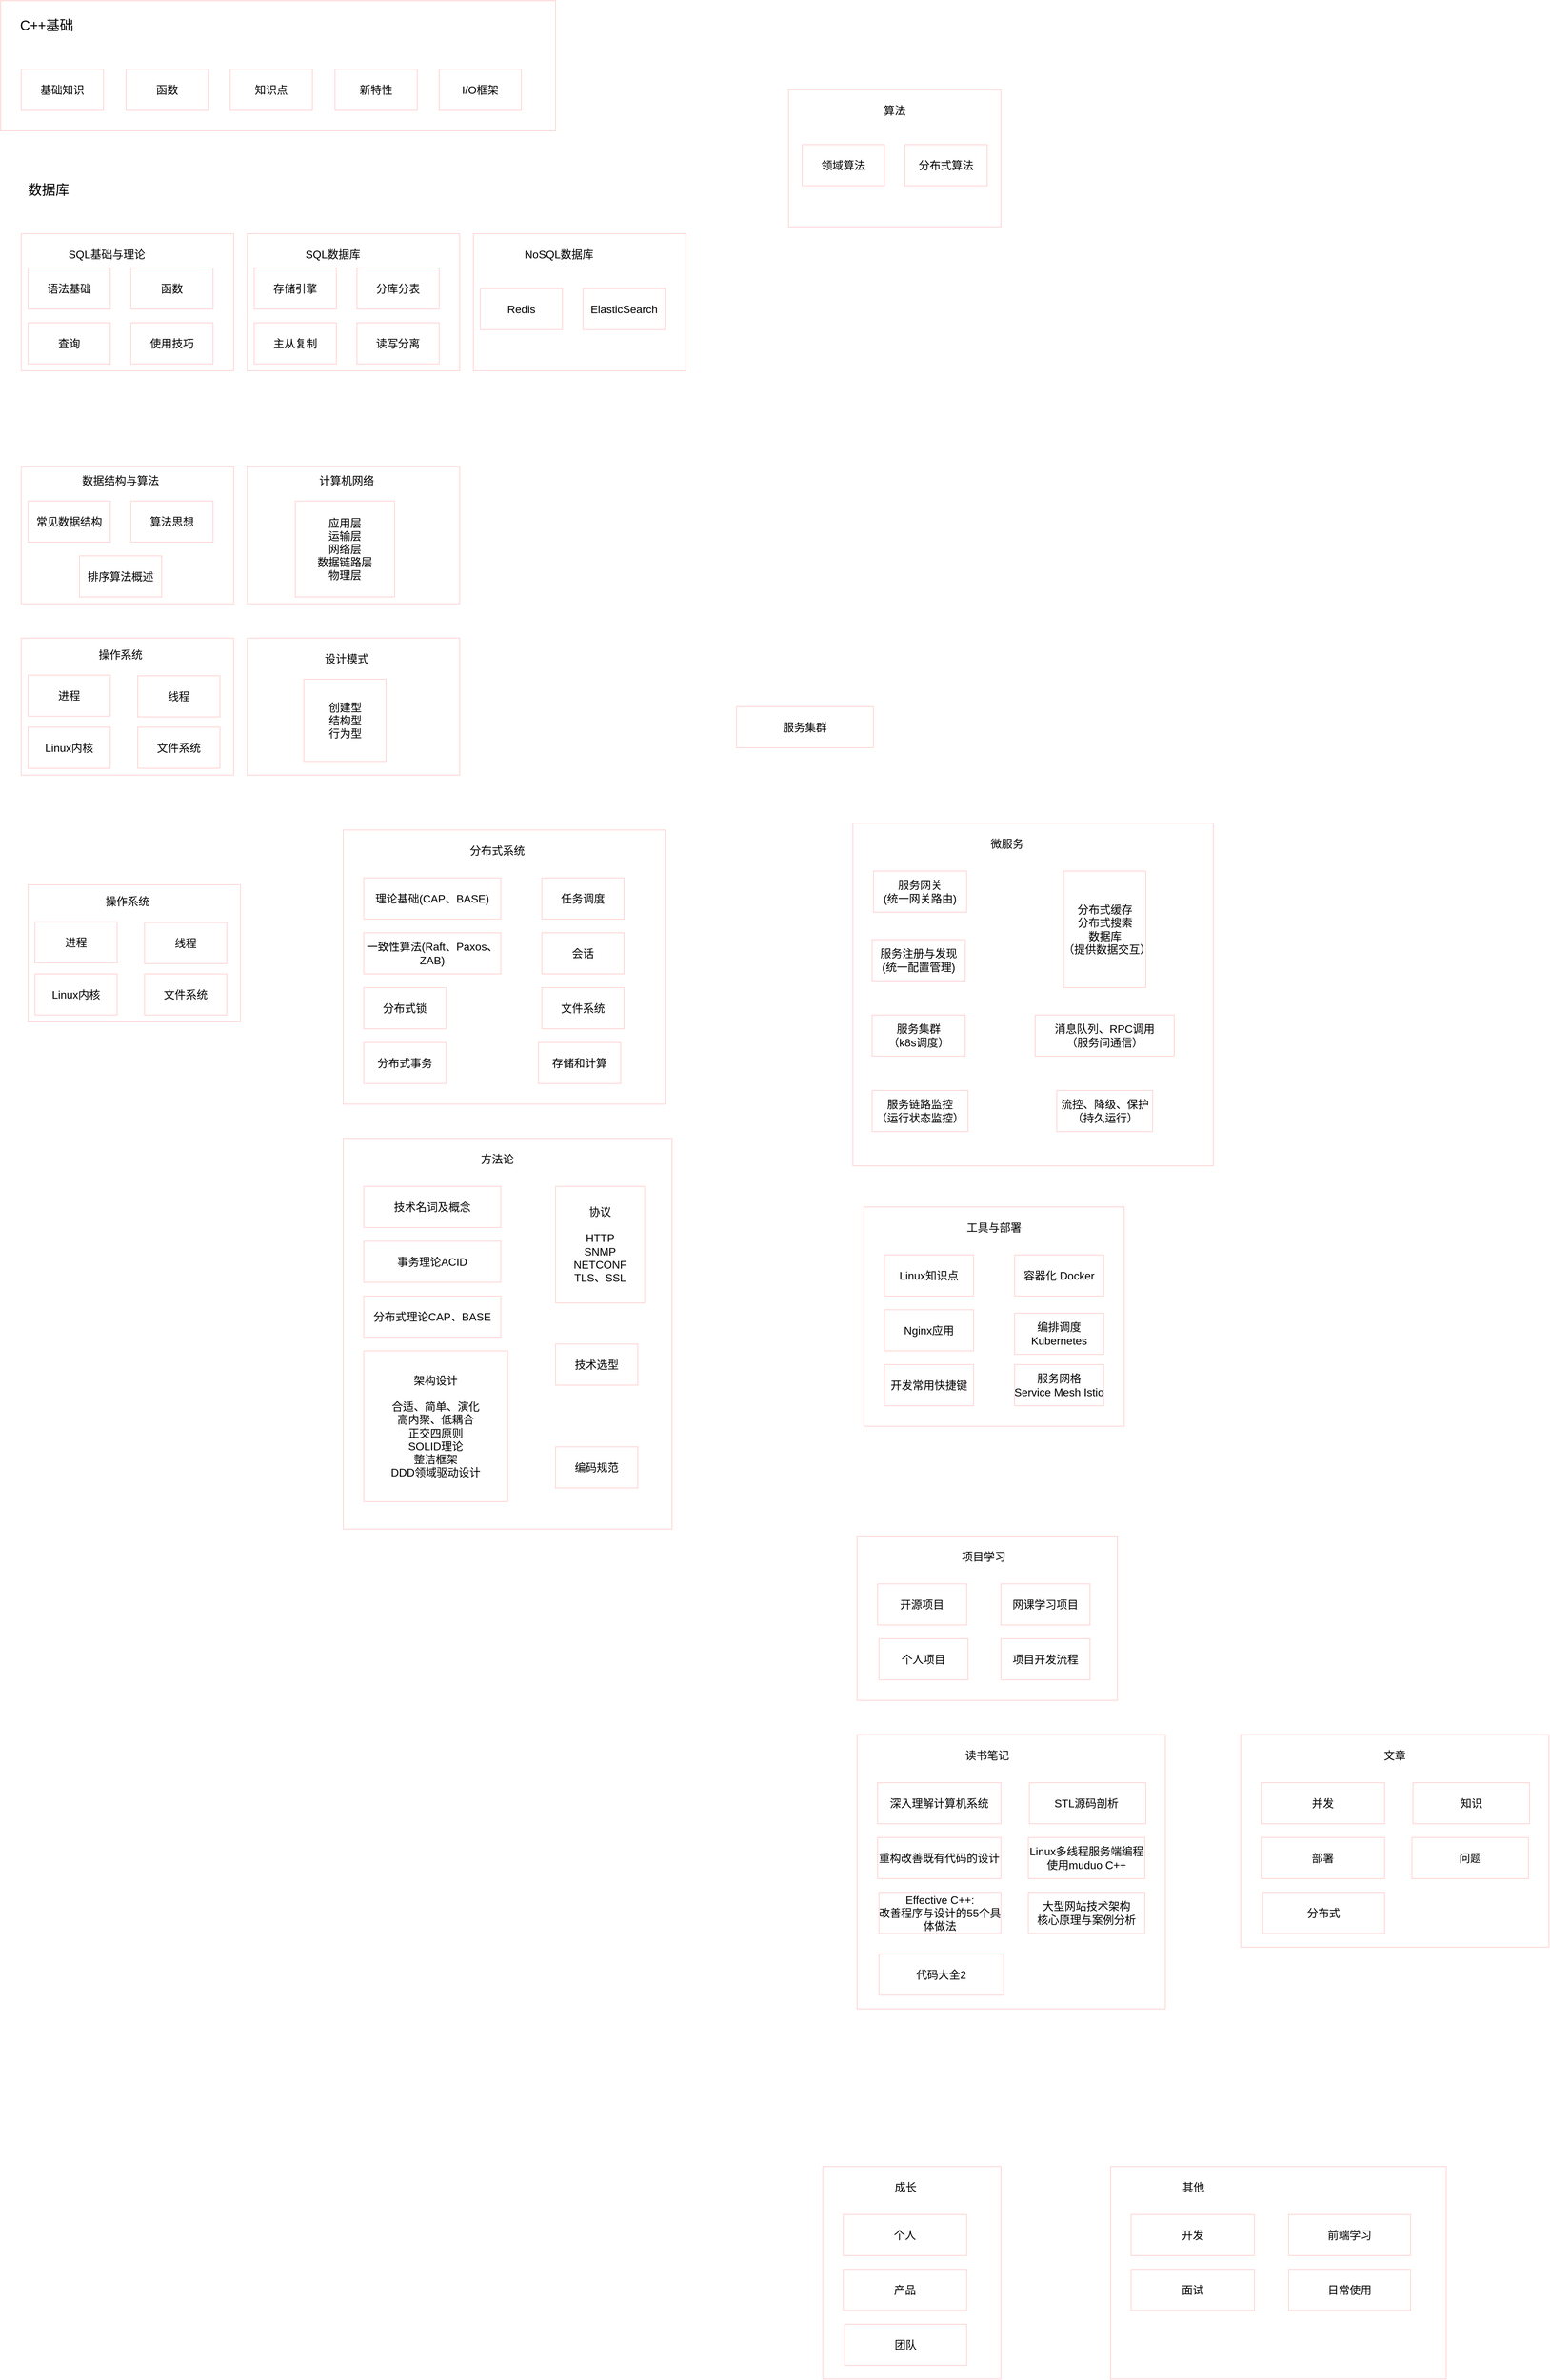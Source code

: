 <mxfile version="15.1.3" type="device" pages="2"><diagram id="L3kDG6vEDLXLp_J7r8-u" name="第 1 页"><mxGraphModel dx="1422" dy="822" grid="1" gridSize="10" guides="1" tooltips="1" connect="1" arrows="1" fold="1" page="1" pageScale="1" pageWidth="1169" pageHeight="1654" math="0" shadow="0"><root><mxCell id="0"/><mxCell id="1" parent="0"/><mxCell id="jXRZg0s14KDY0kS4Sc-1-5" value="" style="rounded=0;whiteSpace=wrap;html=1;strokeColor=#FFCCCC;" parent="1" vertex="1"><mxGeometry x="40" y="200" width="810" height="190" as="geometry"/></mxCell><mxCell id="jXRZg0s14KDY0kS4Sc-1-6" value="基础知识" style="rounded=0;whiteSpace=wrap;html=1;strokeColor=#FFCCCC;fontSize=16;spacing=0;" parent="1" vertex="1"><mxGeometry x="70" y="300" width="120" height="60" as="geometry"/></mxCell><mxCell id="jXRZg0s14KDY0kS4Sc-1-7" value="函数" style="rounded=0;whiteSpace=wrap;html=1;strokeColor=#FFCCCC;fontSize=16;spacing=0;" parent="1" vertex="1"><mxGeometry x="223" y="300" width="120" height="60" as="geometry"/></mxCell><mxCell id="jXRZg0s14KDY0kS4Sc-1-8" value="知识点" style="rounded=0;whiteSpace=wrap;html=1;strokeColor=#FFCCCC;fontSize=16;spacing=0;" parent="1" vertex="1"><mxGeometry x="375" y="300" width="120" height="60" as="geometry"/></mxCell><mxCell id="jXRZg0s14KDY0kS4Sc-1-9" value="新特性" style="rounded=0;whiteSpace=wrap;html=1;strokeColor=#FFCCCC;fontSize=16;spacing=0;" parent="1" vertex="1"><mxGeometry x="528" y="300" width="120" height="60" as="geometry"/></mxCell><mxCell id="jXRZg0s14KDY0kS4Sc-1-10" value="I/O框架" style="rounded=0;whiteSpace=wrap;html=1;strokeColor=#FFCCCC;fontSize=16;spacing=0;" parent="1" vertex="1"><mxGeometry x="680" y="300" width="120" height="60" as="geometry"/></mxCell><mxCell id="jXRZg0s14KDY0kS4Sc-1-12" value="&lt;font style=&quot;font-size: 20px&quot;&gt;C++基础&amp;nbsp;&lt;/font&gt;" style="text;html=1;strokeColor=none;fillColor=none;align=center;verticalAlign=middle;whiteSpace=wrap;rounded=0;fontSize=16;" parent="1" vertex="1"><mxGeometry x="60" y="210" width="100" height="50" as="geometry"/></mxCell><mxCell id="jXRZg0s14KDY0kS4Sc-1-14" value="" style="rounded=0;whiteSpace=wrap;html=1;strokeColor=#FFCCCC;fontSize=16;spacing=0;" parent="1" vertex="1"><mxGeometry x="70" y="540" width="310" height="200" as="geometry"/></mxCell><mxCell id="jXRZg0s14KDY0kS4Sc-1-19" value="&lt;font style=&quot;font-size: 20px&quot;&gt;数据库&lt;/font&gt;" style="text;html=1;strokeColor=none;fillColor=none;align=center;verticalAlign=middle;whiteSpace=wrap;rounded=0;fontSize=16;" parent="1" vertex="1"><mxGeometry x="60" y="450" width="100" height="50" as="geometry"/></mxCell><mxCell id="jXRZg0s14KDY0kS4Sc-1-20" value="SQL基础与理论" style="text;html=1;strokeColor=none;fillColor=none;align=center;verticalAlign=middle;whiteSpace=wrap;rounded=0;fontSize=16;" parent="1" vertex="1"><mxGeometry x="130" y="560" width="130" height="20" as="geometry"/></mxCell><mxCell id="jXRZg0s14KDY0kS4Sc-1-22" value="语法基础" style="rounded=0;whiteSpace=wrap;html=1;strokeColor=#FFCCCC;fontSize=16;spacing=0;" parent="1" vertex="1"><mxGeometry x="80" y="590" width="120" height="60" as="geometry"/></mxCell><mxCell id="jXRZg0s14KDY0kS4Sc-1-23" value="函数" style="rounded=0;whiteSpace=wrap;html=1;strokeColor=#FFCCCC;fontSize=16;spacing=0;" parent="1" vertex="1"><mxGeometry x="230" y="590" width="120" height="60" as="geometry"/></mxCell><mxCell id="jXRZg0s14KDY0kS4Sc-1-24" value="查询" style="rounded=0;whiteSpace=wrap;html=1;strokeColor=#FFCCCC;fontSize=16;spacing=0;" parent="1" vertex="1"><mxGeometry x="80" y="670" width="120" height="60" as="geometry"/></mxCell><mxCell id="jXRZg0s14KDY0kS4Sc-1-25" value="使用技巧" style="rounded=0;whiteSpace=wrap;html=1;strokeColor=#FFCCCC;fontSize=16;spacing=0;" parent="1" vertex="1"><mxGeometry x="230" y="670" width="120" height="60" as="geometry"/></mxCell><mxCell id="jXRZg0s14KDY0kS4Sc-1-27" value="" style="rounded=0;whiteSpace=wrap;html=1;strokeColor=#FFCCCC;fontSize=16;spacing=0;" parent="1" vertex="1"><mxGeometry x="400" y="540" width="310" height="200" as="geometry"/></mxCell><mxCell id="jXRZg0s14KDY0kS4Sc-1-28" value="SQL数据库" style="text;html=1;strokeColor=none;fillColor=none;align=center;verticalAlign=middle;whiteSpace=wrap;rounded=0;fontSize=16;" parent="1" vertex="1"><mxGeometry x="460" y="560" width="130" height="20" as="geometry"/></mxCell><mxCell id="jXRZg0s14KDY0kS4Sc-1-29" value="存储引擎" style="rounded=0;whiteSpace=wrap;html=1;strokeColor=#FFCCCC;fontSize=16;spacing=0;" parent="1" vertex="1"><mxGeometry x="410" y="590" width="120" height="60" as="geometry"/></mxCell><mxCell id="jXRZg0s14KDY0kS4Sc-1-30" value="分库分表" style="rounded=0;whiteSpace=wrap;html=1;strokeColor=#FFCCCC;fontSize=16;spacing=0;" parent="1" vertex="1"><mxGeometry x="560" y="590" width="120" height="60" as="geometry"/></mxCell><mxCell id="jXRZg0s14KDY0kS4Sc-1-31" value="主从复制" style="rounded=0;whiteSpace=wrap;html=1;strokeColor=#FFCCCC;fontSize=16;spacing=0;" parent="1" vertex="1"><mxGeometry x="410" y="670" width="120" height="60" as="geometry"/></mxCell><mxCell id="jXRZg0s14KDY0kS4Sc-1-32" value="读写分离" style="rounded=0;whiteSpace=wrap;html=1;strokeColor=#FFCCCC;fontSize=16;spacing=0;" parent="1" vertex="1"><mxGeometry x="560" y="670" width="120" height="60" as="geometry"/></mxCell><mxCell id="jXRZg0s14KDY0kS4Sc-1-33" value="" style="rounded=0;whiteSpace=wrap;html=1;strokeColor=#FFCCCC;fontSize=16;spacing=0;" parent="1" vertex="1"><mxGeometry x="730" y="540" width="310" height="200" as="geometry"/></mxCell><mxCell id="jXRZg0s14KDY0kS4Sc-1-34" value="NoSQL数据库" style="text;html=1;strokeColor=none;fillColor=none;align=center;verticalAlign=middle;whiteSpace=wrap;rounded=0;fontSize=16;" parent="1" vertex="1"><mxGeometry x="790" y="560" width="130" height="20" as="geometry"/></mxCell><mxCell id="jXRZg0s14KDY0kS4Sc-1-35" value="Redis" style="rounded=0;whiteSpace=wrap;html=1;strokeColor=#FFCCCC;fontSize=16;spacing=0;" parent="1" vertex="1"><mxGeometry x="740" y="620" width="120" height="60" as="geometry"/></mxCell><mxCell id="jXRZg0s14KDY0kS4Sc-1-36" value="ElasticSearch" style="rounded=0;whiteSpace=wrap;html=1;strokeColor=#FFCCCC;fontSize=16;spacing=0;" parent="1" vertex="1"><mxGeometry x="890" y="620" width="120" height="60" as="geometry"/></mxCell><mxCell id="jXRZg0s14KDY0kS4Sc-1-39" value="" style="rounded=0;whiteSpace=wrap;html=1;strokeColor=#FFCCCC;fontSize=16;spacing=0;" parent="1" vertex="1"><mxGeometry x="70" y="880" width="310" height="200" as="geometry"/></mxCell><mxCell id="jXRZg0s14KDY0kS4Sc-1-40" value="数据结构与算法" style="text;html=1;strokeColor=none;fillColor=none;align=center;verticalAlign=middle;whiteSpace=wrap;rounded=0;fontSize=16;" parent="1" vertex="1"><mxGeometry x="150" y="890" width="130" height="20" as="geometry"/></mxCell><mxCell id="jXRZg0s14KDY0kS4Sc-1-41" value="常见数据结构" style="rounded=0;whiteSpace=wrap;html=1;strokeColor=#FFCCCC;fontSize=16;spacing=0;" parent="1" vertex="1"><mxGeometry x="80" y="930" width="120" height="60" as="geometry"/></mxCell><mxCell id="jXRZg0s14KDY0kS4Sc-1-42" value="算法思想" style="rounded=0;whiteSpace=wrap;html=1;strokeColor=#FFCCCC;fontSize=16;spacing=0;" parent="1" vertex="1"><mxGeometry x="230" y="930" width="120" height="60" as="geometry"/></mxCell><mxCell id="jXRZg0s14KDY0kS4Sc-1-44" value="排序算法概述" style="rounded=0;whiteSpace=wrap;html=1;strokeColor=#FFCCCC;fontSize=16;spacing=0;" parent="1" vertex="1"><mxGeometry x="155" y="1010" width="120" height="60" as="geometry"/></mxCell><mxCell id="jXRZg0s14KDY0kS4Sc-1-45" value="" style="rounded=0;whiteSpace=wrap;html=1;strokeColor=#FFCCCC;fontSize=16;spacing=0;" parent="1" vertex="1"><mxGeometry x="400" y="880" width="310" height="200" as="geometry"/></mxCell><mxCell id="jXRZg0s14KDY0kS4Sc-1-46" value="计算机网络" style="text;html=1;strokeColor=none;fillColor=none;align=center;verticalAlign=middle;whiteSpace=wrap;rounded=0;fontSize=16;" parent="1" vertex="1"><mxGeometry x="480" y="890" width="130" height="20" as="geometry"/></mxCell><mxCell id="jXRZg0s14KDY0kS4Sc-1-47" value="应用层&lt;br&gt;运输层&lt;br&gt;网络层&lt;br&gt;数据链路层&lt;br&gt;物理层" style="rounded=0;whiteSpace=wrap;html=1;strokeColor=#FFCCCC;fontSize=16;spacing=0;" parent="1" vertex="1"><mxGeometry x="470" y="930" width="145" height="140" as="geometry"/></mxCell><mxCell id="jXRZg0s14KDY0kS4Sc-1-51" value="" style="rounded=0;whiteSpace=wrap;html=1;strokeColor=#FFCCCC;fontSize=16;spacing=0;" parent="1" vertex="1"><mxGeometry x="400" y="1130" width="310" height="200" as="geometry"/></mxCell><mxCell id="jXRZg0s14KDY0kS4Sc-1-52" value="设计模式" style="text;html=1;strokeColor=none;fillColor=none;align=center;verticalAlign=middle;whiteSpace=wrap;rounded=0;fontSize=16;" parent="1" vertex="1"><mxGeometry x="480" y="1150" width="130" height="20" as="geometry"/></mxCell><mxCell id="jXRZg0s14KDY0kS4Sc-1-53" value="创建型&lt;br&gt;结构型&lt;br&gt;行为型" style="rounded=0;whiteSpace=wrap;html=1;strokeColor=#FFCCCC;fontSize=16;spacing=0;" parent="1" vertex="1"><mxGeometry x="482.5" y="1190" width="120" height="120" as="geometry"/></mxCell><mxCell id="jXRZg0s14KDY0kS4Sc-1-55" value="" style="rounded=0;whiteSpace=wrap;html=1;strokeColor=#FFCCCC;fontSize=16;spacing=0;" parent="1" vertex="1"><mxGeometry x="70" y="1130" width="310" height="200" as="geometry"/></mxCell><mxCell id="jXRZg0s14KDY0kS4Sc-1-56" value="操作系统" style="text;html=1;strokeColor=none;fillColor=none;align=center;verticalAlign=middle;whiteSpace=wrap;rounded=0;fontSize=16;" parent="1" vertex="1"><mxGeometry x="150" y="1144" width="130" height="20" as="geometry"/></mxCell><mxCell id="jXRZg0s14KDY0kS4Sc-1-57" value="进程" style="rounded=0;whiteSpace=wrap;html=1;strokeColor=#FFCCCC;fontSize=16;spacing=0;" parent="1" vertex="1"><mxGeometry x="80" y="1184" width="120" height="60" as="geometry"/></mxCell><mxCell id="jXRZg0s14KDY0kS4Sc-1-58" value="线程" style="rounded=0;whiteSpace=wrap;html=1;strokeColor=#FFCCCC;fontSize=16;spacing=0;" parent="1" vertex="1"><mxGeometry x="240" y="1185" width="120" height="60" as="geometry"/></mxCell><mxCell id="jXRZg0s14KDY0kS4Sc-1-63" value="Linux内核" style="rounded=0;whiteSpace=wrap;html=1;strokeColor=#FFCCCC;fontSize=16;spacing=0;" parent="1" vertex="1"><mxGeometry x="80" y="1260" width="120" height="60" as="geometry"/></mxCell><mxCell id="jXRZg0s14KDY0kS4Sc-1-64" value="文件系统" style="rounded=0;whiteSpace=wrap;html=1;strokeColor=#FFCCCC;fontSize=16;spacing=0;" parent="1" vertex="1"><mxGeometry x="240" y="1260" width="120" height="60" as="geometry"/></mxCell><mxCell id="jXRZg0s14KDY0kS4Sc-1-65" value="" style="rounded=0;whiteSpace=wrap;html=1;strokeColor=#FFCCCC;fontSize=16;spacing=0;" parent="1" vertex="1"><mxGeometry x="1190" y="330" width="310" height="200" as="geometry"/></mxCell><mxCell id="jXRZg0s14KDY0kS4Sc-1-66" value="算法" style="text;html=1;strokeColor=none;fillColor=none;align=center;verticalAlign=middle;whiteSpace=wrap;rounded=0;fontSize=16;" parent="1" vertex="1"><mxGeometry x="1280" y="350" width="130" height="20" as="geometry"/></mxCell><mxCell id="jXRZg0s14KDY0kS4Sc-1-67" value="领域算法" style="rounded=0;whiteSpace=wrap;html=1;strokeColor=#FFCCCC;fontSize=16;spacing=0;" parent="1" vertex="1"><mxGeometry x="1210" y="410" width="120" height="60" as="geometry"/></mxCell><mxCell id="jXRZg0s14KDY0kS4Sc-1-68" value="分布式算法" style="rounded=0;whiteSpace=wrap;html=1;strokeColor=#FFCCCC;fontSize=16;spacing=0;" parent="1" vertex="1"><mxGeometry x="1360" y="410" width="120" height="60" as="geometry"/></mxCell><mxCell id="A7i3LxEjCmMgM5w8c-Bm-4" value="" style="rounded=0;whiteSpace=wrap;html=1;strokeColor=#FFCCCC;fontSize=16;spacing=0;" parent="1" vertex="1"><mxGeometry x="80" y="1490" width="310" height="200" as="geometry"/></mxCell><mxCell id="A7i3LxEjCmMgM5w8c-Bm-5" value="操作系统" style="text;html=1;strokeColor=none;fillColor=none;align=center;verticalAlign=middle;whiteSpace=wrap;rounded=0;fontSize=16;" parent="1" vertex="1"><mxGeometry x="160" y="1504" width="130" height="20" as="geometry"/></mxCell><mxCell id="A7i3LxEjCmMgM5w8c-Bm-6" value="进程" style="rounded=0;whiteSpace=wrap;html=1;strokeColor=#FFCCCC;fontSize=16;spacing=0;" parent="1" vertex="1"><mxGeometry x="90" y="1544" width="120" height="60" as="geometry"/></mxCell><mxCell id="A7i3LxEjCmMgM5w8c-Bm-7" value="线程" style="rounded=0;whiteSpace=wrap;html=1;strokeColor=#FFCCCC;fontSize=16;spacing=0;" parent="1" vertex="1"><mxGeometry x="250" y="1545" width="120" height="60" as="geometry"/></mxCell><mxCell id="A7i3LxEjCmMgM5w8c-Bm-8" value="Linux内核" style="rounded=0;whiteSpace=wrap;html=1;strokeColor=#FFCCCC;fontSize=16;spacing=0;" parent="1" vertex="1"><mxGeometry x="90" y="1620" width="120" height="60" as="geometry"/></mxCell><mxCell id="A7i3LxEjCmMgM5w8c-Bm-9" value="文件系统" style="rounded=0;whiteSpace=wrap;html=1;strokeColor=#FFCCCC;fontSize=16;spacing=0;" parent="1" vertex="1"><mxGeometry x="250" y="1620" width="120" height="60" as="geometry"/></mxCell><mxCell id="A7i3LxEjCmMgM5w8c-Bm-10" value="" style="rounded=0;whiteSpace=wrap;html=1;strokeColor=#FFCCCC;fontSize=16;spacing=0;" parent="1" vertex="1"><mxGeometry x="540" y="1410" width="470" height="400" as="geometry"/></mxCell><mxCell id="A7i3LxEjCmMgM5w8c-Bm-11" value="分布式系统" style="text;html=1;strokeColor=none;fillColor=none;align=center;verticalAlign=middle;whiteSpace=wrap;rounded=0;fontSize=16;" parent="1" vertex="1"><mxGeometry x="700" y="1430" width="130" height="20" as="geometry"/></mxCell><mxCell id="A7i3LxEjCmMgM5w8c-Bm-12" value="分布式锁" style="rounded=0;whiteSpace=wrap;html=1;strokeColor=#FFCCCC;fontSize=16;spacing=0;" parent="1" vertex="1"><mxGeometry x="570" y="1640" width="120" height="60" as="geometry"/></mxCell><mxCell id="A7i3LxEjCmMgM5w8c-Bm-13" value="任务调度" style="rounded=0;whiteSpace=wrap;html=1;strokeColor=#FFCCCC;fontSize=16;spacing=0;" parent="1" vertex="1"><mxGeometry x="830" y="1480" width="120" height="60" as="geometry"/></mxCell><mxCell id="A7i3LxEjCmMgM5w8c-Bm-14" value="理论基础(CAP、BASE)" style="rounded=0;whiteSpace=wrap;html=1;strokeColor=#FFCCCC;fontSize=16;spacing=0;" parent="1" vertex="1"><mxGeometry x="570" y="1480" width="200" height="60" as="geometry"/></mxCell><mxCell id="A7i3LxEjCmMgM5w8c-Bm-15" value="会话" style="rounded=0;whiteSpace=wrap;html=1;strokeColor=#FFCCCC;fontSize=16;spacing=0;" parent="1" vertex="1"><mxGeometry x="830" y="1560" width="120" height="60" as="geometry"/></mxCell><mxCell id="A7i3LxEjCmMgM5w8c-Bm-16" value="一致性算法(Raft、Paxos、ZAB)" style="rounded=0;whiteSpace=wrap;html=1;strokeColor=#FFCCCC;fontSize=16;spacing=0;" parent="1" vertex="1"><mxGeometry x="570" y="1560" width="200" height="60" as="geometry"/></mxCell><mxCell id="A7i3LxEjCmMgM5w8c-Bm-17" value="分布式事务" style="rounded=0;whiteSpace=wrap;html=1;strokeColor=#FFCCCC;fontSize=16;spacing=0;" parent="1" vertex="1"><mxGeometry x="570" y="1720" width="120" height="60" as="geometry"/></mxCell><mxCell id="A7i3LxEjCmMgM5w8c-Bm-18" value="文件系统" style="rounded=0;whiteSpace=wrap;html=1;strokeColor=#FFCCCC;fontSize=16;spacing=0;" parent="1" vertex="1"><mxGeometry x="830" y="1640" width="120" height="60" as="geometry"/></mxCell><mxCell id="A7i3LxEjCmMgM5w8c-Bm-19" value="存储和计算" style="rounded=0;whiteSpace=wrap;html=1;strokeColor=#FFCCCC;fontSize=16;spacing=0;" parent="1" vertex="1"><mxGeometry x="825" y="1720" width="120" height="60" as="geometry"/></mxCell><mxCell id="A7i3LxEjCmMgM5w8c-Bm-20" value="" style="rounded=0;whiteSpace=wrap;html=1;strokeColor=#FFCCCC;fontSize=16;spacing=0;" parent="1" vertex="1"><mxGeometry x="1284" y="1400" width="526" height="500" as="geometry"/></mxCell><mxCell id="A7i3LxEjCmMgM5w8c-Bm-21" value="微服务" style="text;html=1;strokeColor=none;fillColor=none;align=center;verticalAlign=middle;whiteSpace=wrap;rounded=0;fontSize=16;" parent="1" vertex="1"><mxGeometry x="1444" y="1420" width="130" height="20" as="geometry"/></mxCell><mxCell id="A7i3LxEjCmMgM5w8c-Bm-22" value="服务注册与发现&lt;br&gt;(统一配置管理)" style="rounded=0;whiteSpace=wrap;html=1;strokeColor=#FFCCCC;fontSize=16;spacing=0;" parent="1" vertex="1"><mxGeometry x="1312" y="1570" width="136" height="60" as="geometry"/></mxCell><mxCell id="A7i3LxEjCmMgM5w8c-Bm-23" value="分布式缓存&lt;br&gt;分布式搜索&lt;br&gt;数据库&lt;br&gt;（提供数据交互）" style="rounded=0;whiteSpace=wrap;html=1;strokeColor=#FFCCCC;fontSize=16;spacing=0;" parent="1" vertex="1"><mxGeometry x="1591.5" y="1470" width="120" height="170" as="geometry"/></mxCell><mxCell id="A7i3LxEjCmMgM5w8c-Bm-24" value="服务网关&lt;br&gt;(统一网关路由)" style="rounded=0;whiteSpace=wrap;html=1;strokeColor=#FFCCCC;fontSize=16;spacing=0;" parent="1" vertex="1"><mxGeometry x="1314" y="1470" width="136" height="60" as="geometry"/></mxCell><mxCell id="A7i3LxEjCmMgM5w8c-Bm-26" value="服务集群" style="rounded=0;whiteSpace=wrap;html=1;strokeColor=#FFCCCC;fontSize=16;spacing=0;" parent="1" vertex="1"><mxGeometry x="1114" y="1230" width="200" height="60" as="geometry"/></mxCell><mxCell id="A7i3LxEjCmMgM5w8c-Bm-27" value="服务集群&lt;br&gt;（k8s调度）" style="rounded=0;whiteSpace=wrap;html=1;strokeColor=#FFCCCC;fontSize=16;spacing=0;" parent="1" vertex="1"><mxGeometry x="1312" y="1680" width="136" height="60" as="geometry"/></mxCell><mxCell id="A7i3LxEjCmMgM5w8c-Bm-30" value="消息队列、RPC调用&lt;br&gt;（服务间通信）" style="rounded=0;whiteSpace=wrap;html=1;strokeColor=#FFCCCC;fontSize=16;spacing=0;" parent="1" vertex="1"><mxGeometry x="1550" y="1680" width="203" height="60" as="geometry"/></mxCell><mxCell id="A7i3LxEjCmMgM5w8c-Bm-31" value="服务链路监控&lt;br&gt;（运行状态监控）" style="rounded=0;whiteSpace=wrap;html=1;strokeColor=#FFCCCC;fontSize=16;spacing=0;" parent="1" vertex="1"><mxGeometry x="1312" y="1790" width="140" height="60" as="geometry"/></mxCell><mxCell id="A7i3LxEjCmMgM5w8c-Bm-32" value="流控、降级、保护&lt;br&gt;（持久运行）" style="rounded=0;whiteSpace=wrap;html=1;strokeColor=#FFCCCC;fontSize=16;spacing=0;" parent="1" vertex="1"><mxGeometry x="1581.5" y="1790" width="140" height="60" as="geometry"/></mxCell><mxCell id="A_ST9awckk7KF5l0CFLK-1" value="" style="rounded=0;whiteSpace=wrap;html=1;strokeColor=#FFCCCC;fontSize=16;spacing=0;" vertex="1" parent="1"><mxGeometry x="540" y="1860" width="480" height="570" as="geometry"/></mxCell><mxCell id="A_ST9awckk7KF5l0CFLK-2" value="方法论" style="text;html=1;strokeColor=none;fillColor=none;align=center;verticalAlign=middle;whiteSpace=wrap;rounded=0;fontSize=16;" vertex="1" parent="1"><mxGeometry x="700" y="1880" width="130" height="20" as="geometry"/></mxCell><mxCell id="A_ST9awckk7KF5l0CFLK-3" value="分布式理论CAP、BASE" style="rounded=0;whiteSpace=wrap;html=1;strokeColor=#FFCCCC;fontSize=16;spacing=0;" vertex="1" parent="1"><mxGeometry x="570" y="2090" width="200" height="60" as="geometry"/></mxCell><mxCell id="A_ST9awckk7KF5l0CFLK-4" value="协议&lt;br&gt;&lt;br&gt;HTTP&lt;br&gt;SNMP&lt;br&gt;NETCONF&lt;br&gt;TLS、SSL" style="rounded=0;whiteSpace=wrap;html=1;strokeColor=#FFCCCC;fontSize=16;spacing=0;" vertex="1" parent="1"><mxGeometry x="850" y="1930" width="130" height="170" as="geometry"/></mxCell><mxCell id="A_ST9awckk7KF5l0CFLK-5" value="技术名词及概念" style="rounded=0;whiteSpace=wrap;html=1;strokeColor=#FFCCCC;fontSize=16;spacing=0;" vertex="1" parent="1"><mxGeometry x="570" y="1930" width="200" height="60" as="geometry"/></mxCell><mxCell id="A_ST9awckk7KF5l0CFLK-7" value="事务理论ACID" style="rounded=0;whiteSpace=wrap;html=1;strokeColor=#FFCCCC;fontSize=16;spacing=0;" vertex="1" parent="1"><mxGeometry x="570" y="2010" width="200" height="60" as="geometry"/></mxCell><mxCell id="A_ST9awckk7KF5l0CFLK-8" value="架构设计&lt;br&gt;&lt;br&gt;合适、简单、演化&lt;br&gt;高内聚、低耦合&lt;br&gt;正交四原则&lt;br&gt;SOLID理论&lt;br&gt;整洁框架&lt;br&gt;DDD领域驱动设计" style="rounded=0;whiteSpace=wrap;html=1;strokeColor=#FFCCCC;fontSize=16;spacing=0;" vertex="1" parent="1"><mxGeometry x="570" y="2170" width="210" height="220" as="geometry"/></mxCell><mxCell id="A_ST9awckk7KF5l0CFLK-9" value="技术选型" style="rounded=0;whiteSpace=wrap;html=1;strokeColor=#FFCCCC;fontSize=16;spacing=0;" vertex="1" parent="1"><mxGeometry x="850" y="2160" width="120" height="60" as="geometry"/></mxCell><mxCell id="A_ST9awckk7KF5l0CFLK-10" value="编码规范" style="rounded=0;whiteSpace=wrap;html=1;strokeColor=#FFCCCC;fontSize=16;spacing=0;" vertex="1" parent="1"><mxGeometry x="850" y="2310" width="120" height="60" as="geometry"/></mxCell><mxCell id="A_ST9awckk7KF5l0CFLK-11" value="" style="rounded=0;whiteSpace=wrap;html=1;strokeColor=#FFCCCC;fontSize=16;spacing=0;" vertex="1" parent="1"><mxGeometry x="1300" y="1960" width="380" height="320" as="geometry"/></mxCell><mxCell id="A_ST9awckk7KF5l0CFLK-12" value="工具与部署" style="text;html=1;strokeColor=none;fillColor=none;align=center;verticalAlign=middle;whiteSpace=wrap;rounded=0;fontSize=16;" vertex="1" parent="1"><mxGeometry x="1425" y="1980" width="130" height="20" as="geometry"/></mxCell><mxCell id="A_ST9awckk7KF5l0CFLK-13" value="开发常用快捷键" style="rounded=0;whiteSpace=wrap;html=1;strokeColor=#FFCCCC;fontSize=16;spacing=0;" vertex="1" parent="1"><mxGeometry x="1330" y="2190" width="130" height="60" as="geometry"/></mxCell><mxCell id="A_ST9awckk7KF5l0CFLK-14" value="容器化 Docker" style="rounded=0;whiteSpace=wrap;html=1;strokeColor=#FFCCCC;fontSize=16;spacing=0;" vertex="1" parent="1"><mxGeometry x="1520" y="2030" width="130" height="60" as="geometry"/></mxCell><mxCell id="A_ST9awckk7KF5l0CFLK-15" value="Linux知识点" style="rounded=0;whiteSpace=wrap;html=1;strokeColor=#FFCCCC;fontSize=16;spacing=0;" vertex="1" parent="1"><mxGeometry x="1330" y="2030" width="130" height="60" as="geometry"/></mxCell><mxCell id="A_ST9awckk7KF5l0CFLK-16" value="编排调度 Kubernetes" style="rounded=0;whiteSpace=wrap;html=1;strokeColor=#FFCCCC;fontSize=16;spacing=0;" vertex="1" parent="1"><mxGeometry x="1520" y="2115" width="130" height="60" as="geometry"/></mxCell><mxCell id="A_ST9awckk7KF5l0CFLK-17" value="Nginx应用" style="rounded=0;whiteSpace=wrap;html=1;strokeColor=#FFCCCC;fontSize=16;spacing=0;" vertex="1" parent="1"><mxGeometry x="1330" y="2110" width="130" height="60" as="geometry"/></mxCell><mxCell id="A_ST9awckk7KF5l0CFLK-19" value="服务网格&lt;br&gt;Service Mesh Istio" style="rounded=0;whiteSpace=wrap;html=1;strokeColor=#FFCCCC;fontSize=16;spacing=0;" vertex="1" parent="1"><mxGeometry x="1520" y="2190" width="130" height="60" as="geometry"/></mxCell><mxCell id="A_ST9awckk7KF5l0CFLK-21" value="" style="rounded=0;whiteSpace=wrap;html=1;strokeColor=#FFCCCC;fontSize=16;spacing=0;" vertex="1" parent="1"><mxGeometry x="1290" y="2440" width="380" height="240" as="geometry"/></mxCell><mxCell id="A_ST9awckk7KF5l0CFLK-22" value="项目学习" style="text;html=1;strokeColor=none;fillColor=none;align=center;verticalAlign=middle;whiteSpace=wrap;rounded=0;fontSize=16;" vertex="1" parent="1"><mxGeometry x="1410" y="2460" width="130" height="20" as="geometry"/></mxCell><mxCell id="A_ST9awckk7KF5l0CFLK-23" value="个人项目" style="rounded=0;whiteSpace=wrap;html=1;strokeColor=#FFCCCC;fontSize=16;spacing=0;" vertex="1" parent="1"><mxGeometry x="1322" y="2590" width="130" height="60" as="geometry"/></mxCell><mxCell id="A_ST9awckk7KF5l0CFLK-24" value="项目开发流程" style="rounded=0;whiteSpace=wrap;html=1;strokeColor=#FFCCCC;fontSize=16;spacing=0;" vertex="1" parent="1"><mxGeometry x="1500" y="2590" width="130" height="60" as="geometry"/></mxCell><mxCell id="A_ST9awckk7KF5l0CFLK-25" value="开源项目" style="rounded=0;whiteSpace=wrap;html=1;strokeColor=#FFCCCC;fontSize=16;spacing=0;" vertex="1" parent="1"><mxGeometry x="1320" y="2510" width="130" height="60" as="geometry"/></mxCell><mxCell id="A_ST9awckk7KF5l0CFLK-27" value="网课学习项目" style="rounded=0;whiteSpace=wrap;html=1;strokeColor=#FFCCCC;fontSize=16;spacing=0;" vertex="1" parent="1"><mxGeometry x="1500" y="2510" width="130" height="60" as="geometry"/></mxCell><mxCell id="A_ST9awckk7KF5l0CFLK-30" value="" style="rounded=0;whiteSpace=wrap;html=1;strokeColor=#FFCCCC;fontSize=16;spacing=0;" vertex="1" parent="1"><mxGeometry x="1290" y="2730" width="450" height="400" as="geometry"/></mxCell><mxCell id="A_ST9awckk7KF5l0CFLK-31" value="读书笔记" style="text;html=1;strokeColor=none;fillColor=none;align=center;verticalAlign=middle;whiteSpace=wrap;rounded=0;fontSize=16;" vertex="1" parent="1"><mxGeometry x="1415" y="2750" width="130" height="20" as="geometry"/></mxCell><mxCell id="A_ST9awckk7KF5l0CFLK-32" value="Effective C++:&lt;br&gt;改善程序与设计的55个具体做法" style="rounded=0;whiteSpace=wrap;html=1;strokeColor=#FFCCCC;fontSize=16;spacing=0;" vertex="1" parent="1"><mxGeometry x="1322" y="2960" width="178" height="60" as="geometry"/></mxCell><mxCell id="A_ST9awckk7KF5l0CFLK-33" value="STL源码剖析&amp;nbsp;" style="rounded=0;whiteSpace=wrap;html=1;strokeColor=#FFCCCC;fontSize=16;spacing=0;" vertex="1" parent="1"><mxGeometry x="1541.5" y="2800" width="170" height="60" as="geometry"/></mxCell><mxCell id="A_ST9awckk7KF5l0CFLK-34" value="深入理解计算机系统" style="rounded=0;whiteSpace=wrap;html=1;strokeColor=#FFCCCC;fontSize=16;spacing=0;" vertex="1" parent="1"><mxGeometry x="1320" y="2800" width="180" height="60" as="geometry"/></mxCell><mxCell id="A_ST9awckk7KF5l0CFLK-35" value="Linux多线程服务端编程&lt;br&gt;使用muduo C++" style="rounded=0;whiteSpace=wrap;html=1;strokeColor=#FFCCCC;fontSize=16;spacing=0;" vertex="1" parent="1"><mxGeometry x="1540" y="2880" width="170" height="60" as="geometry"/></mxCell><mxCell id="A_ST9awckk7KF5l0CFLK-36" value="重构改善既有代码的设计" style="rounded=0;whiteSpace=wrap;html=1;strokeColor=#FFCCCC;fontSize=16;spacing=0;" vertex="1" parent="1"><mxGeometry x="1320" y="2880" width="180" height="60" as="geometry"/></mxCell><mxCell id="A_ST9awckk7KF5l0CFLK-37" value="大型网站技术架构&lt;br&gt;核心原理与案例分析" style="rounded=0;whiteSpace=wrap;html=1;strokeColor=#FFCCCC;fontSize=16;spacing=0;" vertex="1" parent="1"><mxGeometry x="1540" y="2960" width="170" height="60" as="geometry"/></mxCell><mxCell id="A_ST9awckk7KF5l0CFLK-38" value="代码大全2" style="rounded=0;whiteSpace=wrap;html=1;strokeColor=#FFCCCC;fontSize=16;spacing=0;" vertex="1" parent="1"><mxGeometry x="1322" y="3050" width="182" height="60" as="geometry"/></mxCell><mxCell id="A_ST9awckk7KF5l0CFLK-39" value="" style="rounded=0;whiteSpace=wrap;html=1;strokeColor=#FFCCCC;fontSize=16;spacing=0;" vertex="1" parent="1"><mxGeometry x="1850" y="2730" width="450" height="310" as="geometry"/></mxCell><mxCell id="A_ST9awckk7KF5l0CFLK-40" value="文章" style="text;html=1;strokeColor=none;fillColor=none;align=center;verticalAlign=middle;whiteSpace=wrap;rounded=0;fontSize=16;" vertex="1" parent="1"><mxGeometry x="2010" y="2750" width="130" height="20" as="geometry"/></mxCell><mxCell id="A_ST9awckk7KF5l0CFLK-41" value="分布式" style="rounded=0;whiteSpace=wrap;html=1;strokeColor=#FFCCCC;fontSize=16;spacing=0;" vertex="1" parent="1"><mxGeometry x="1882" y="2960" width="178" height="60" as="geometry"/></mxCell><mxCell id="A_ST9awckk7KF5l0CFLK-42" value="知识" style="rounded=0;whiteSpace=wrap;html=1;strokeColor=#FFCCCC;fontSize=16;spacing=0;" vertex="1" parent="1"><mxGeometry x="2101.5" y="2800" width="170" height="60" as="geometry"/></mxCell><mxCell id="A_ST9awckk7KF5l0CFLK-43" value="并发" style="rounded=0;whiteSpace=wrap;html=1;strokeColor=#FFCCCC;fontSize=16;spacing=0;" vertex="1" parent="1"><mxGeometry x="1880" y="2800" width="180" height="60" as="geometry"/></mxCell><mxCell id="A_ST9awckk7KF5l0CFLK-44" value="问题" style="rounded=0;whiteSpace=wrap;html=1;strokeColor=#FFCCCC;fontSize=16;spacing=0;" vertex="1" parent="1"><mxGeometry x="2100" y="2880" width="170" height="60" as="geometry"/></mxCell><mxCell id="A_ST9awckk7KF5l0CFLK-45" value="部署" style="rounded=0;whiteSpace=wrap;html=1;strokeColor=#FFCCCC;fontSize=16;spacing=0;" vertex="1" parent="1"><mxGeometry x="1880" y="2880" width="180" height="60" as="geometry"/></mxCell><mxCell id="A_ST9awckk7KF5l0CFLK-48" value="" style="rounded=0;whiteSpace=wrap;html=1;strokeColor=#FFCCCC;fontSize=16;spacing=0;" vertex="1" parent="1"><mxGeometry x="1240" y="3360" width="260" height="310" as="geometry"/></mxCell><mxCell id="A_ST9awckk7KF5l0CFLK-49" value="成长" style="text;html=1;strokeColor=none;fillColor=none;align=center;verticalAlign=middle;whiteSpace=wrap;rounded=0;fontSize=16;" vertex="1" parent="1"><mxGeometry x="1296" y="3380" width="130" height="20" as="geometry"/></mxCell><mxCell id="A_ST9awckk7KF5l0CFLK-50" value="团队" style="rounded=0;whiteSpace=wrap;html=1;strokeColor=#FFCCCC;fontSize=16;spacing=0;" vertex="1" parent="1"><mxGeometry x="1272" y="3590" width="178" height="60" as="geometry"/></mxCell><mxCell id="A_ST9awckk7KF5l0CFLK-52" value="个人" style="rounded=0;whiteSpace=wrap;html=1;strokeColor=#FFCCCC;fontSize=16;spacing=0;" vertex="1" parent="1"><mxGeometry x="1270" y="3430" width="180" height="60" as="geometry"/></mxCell><mxCell id="A_ST9awckk7KF5l0CFLK-54" value="产品" style="rounded=0;whiteSpace=wrap;html=1;strokeColor=#FFCCCC;fontSize=16;spacing=0;" vertex="1" parent="1"><mxGeometry x="1270" y="3510" width="180" height="60" as="geometry"/></mxCell><mxCell id="A_ST9awckk7KF5l0CFLK-55" value="" style="rounded=0;whiteSpace=wrap;html=1;strokeColor=#FFCCCC;fontSize=16;spacing=0;" vertex="1" parent="1"><mxGeometry x="1660" y="3360" width="490" height="310" as="geometry"/></mxCell><mxCell id="A_ST9awckk7KF5l0CFLK-56" value="其他" style="text;html=1;strokeColor=none;fillColor=none;align=center;verticalAlign=middle;whiteSpace=wrap;rounded=0;fontSize=16;" vertex="1" parent="1"><mxGeometry x="1716" y="3380" width="130" height="20" as="geometry"/></mxCell><mxCell id="A_ST9awckk7KF5l0CFLK-57" value="前端学习" style="rounded=0;whiteSpace=wrap;html=1;strokeColor=#FFCCCC;fontSize=16;spacing=0;" vertex="1" parent="1"><mxGeometry x="1920" y="3430" width="178" height="60" as="geometry"/></mxCell><mxCell id="A_ST9awckk7KF5l0CFLK-58" value="开发" style="rounded=0;whiteSpace=wrap;html=1;strokeColor=#FFCCCC;fontSize=16;spacing=0;" vertex="1" parent="1"><mxGeometry x="1690" y="3430" width="180" height="60" as="geometry"/></mxCell><mxCell id="A_ST9awckk7KF5l0CFLK-59" value="面试" style="rounded=0;whiteSpace=wrap;html=1;strokeColor=#FFCCCC;fontSize=16;spacing=0;" vertex="1" parent="1"><mxGeometry x="1690" y="3510" width="180" height="60" as="geometry"/></mxCell><mxCell id="A_ST9awckk7KF5l0CFLK-60" value="日常使用" style="rounded=0;whiteSpace=wrap;html=1;strokeColor=#FFCCCC;fontSize=16;spacing=0;" vertex="1" parent="1"><mxGeometry x="1920" y="3510" width="178" height="60" as="geometry"/></mxCell></root></mxGraphModel></diagram><diagram id="cinHhI2Y9NarIEhgLMwk" name="第 2 页"><mxGraphModel dx="1422" dy="822" grid="1" gridSize="10" guides="1" tooltips="1" connect="1" arrows="1" fold="1" page="1" pageScale="1" pageWidth="1169" pageHeight="1654" math="0" shadow="0"><root><mxCell id="PdnmN1kYLKm_tgC0S9EH-0"/><mxCell id="PdnmN1kYLKm_tgC0S9EH-1" parent="PdnmN1kYLKm_tgC0S9EH-0"/></root></mxGraphModel></diagram></mxfile>